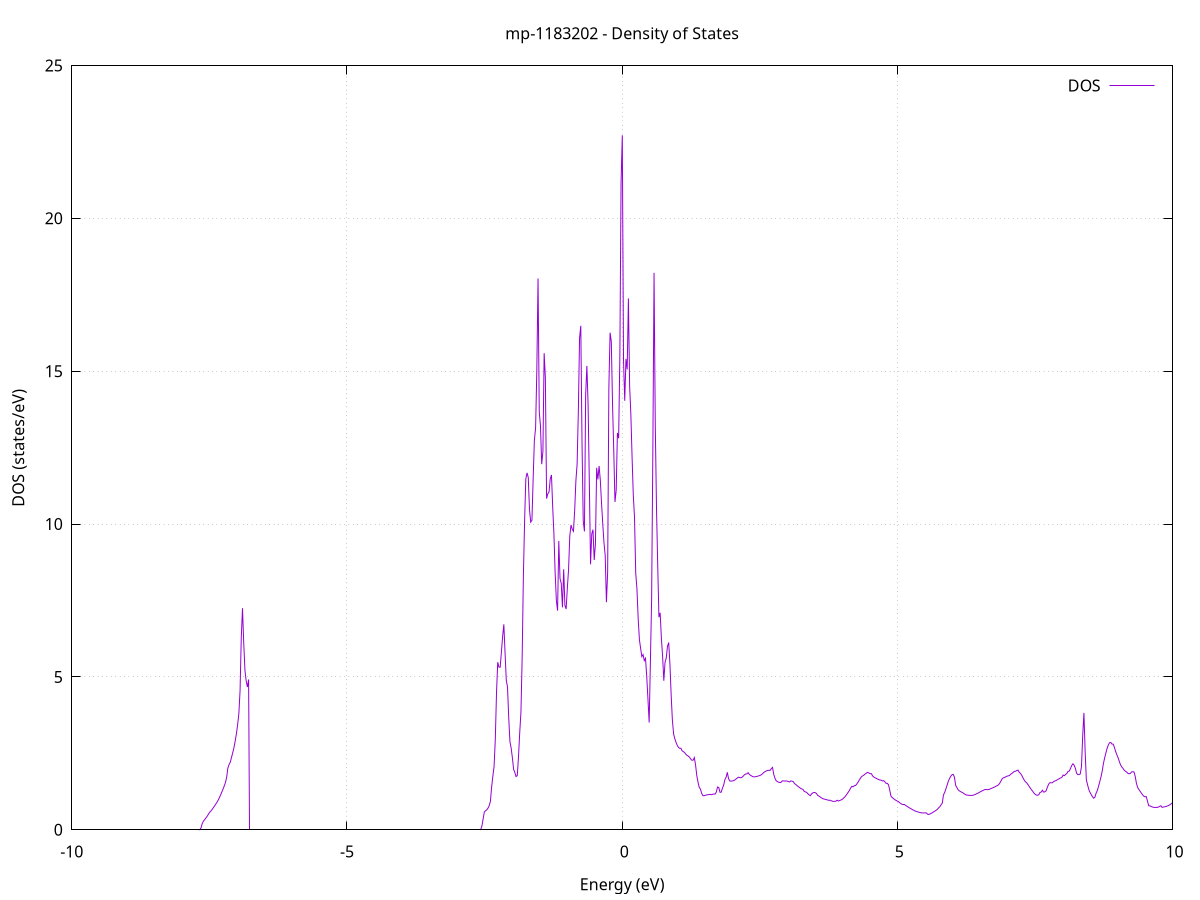 set title 'mp-1183202 - Density of States'
set xlabel 'Energy (eV)'
set ylabel 'DOS (states/eV)'
set grid
set xrange [-10:10]
set yrange [0:24.986]
set xzeroaxis lt -1
set terminal png size 800,600
set output 'mp-1183202_dos_gnuplot.png'
plot '-' using 1:2 with lines title 'DOS'
-9.694000 0.000000
-9.671800 0.000000
-9.649700 0.000000
-9.627500 0.000000
-9.605300 0.000000
-9.583100 0.000000
-9.560900 0.000000
-9.538700 0.000000
-9.516500 0.000000
-9.494300 0.000000
-9.472100 0.000000
-9.450000 0.000000
-9.427800 0.000000
-9.405600 0.000000
-9.383400 0.000000
-9.361200 0.000000
-9.339000 0.000000
-9.316800 0.000000
-9.294600 0.000000
-9.272400 0.000000
-9.250200 0.000000
-9.228100 0.000000
-9.205900 0.000000
-9.183700 0.000000
-9.161500 0.000000
-9.139300 0.000000
-9.117100 0.000000
-9.094900 0.000000
-9.072700 0.000000
-9.050500 0.000000
-9.028300 0.000000
-9.006200 0.000000
-8.984000 0.000000
-8.961800 0.000000
-8.939600 0.000000
-8.917400 0.000000
-8.895200 0.000000
-8.873000 0.000000
-8.850800 0.000000
-8.828600 0.000000
-8.806500 0.000000
-8.784300 0.000000
-8.762100 0.000000
-8.739900 0.000000
-8.717700 0.000000
-8.695500 0.000000
-8.673300 0.000000
-8.651100 0.000000
-8.628900 0.000000
-8.606700 0.000000
-8.584600 0.000000
-8.562400 0.000000
-8.540200 0.000000
-8.518000 0.000000
-8.495800 0.000000
-8.473600 0.000000
-8.451400 0.000000
-8.429200 0.000000
-8.407000 0.000000
-8.384800 0.000000
-8.362700 0.000000
-8.340500 0.000000
-8.318300 0.000000
-8.296100 0.000000
-8.273900 0.000000
-8.251700 0.000000
-8.229500 0.000000
-8.207300 0.000000
-8.185100 0.000000
-8.163000 0.000000
-8.140800 0.000000
-8.118600 0.000000
-8.096400 0.000000
-8.074200 0.000000
-8.052000 0.000000
-8.029800 0.000000
-8.007600 0.000000
-7.985400 0.000000
-7.963200 0.000000
-7.941100 0.000000
-7.918900 0.000000
-7.896700 0.000000
-7.874500 0.000000
-7.852300 0.000000
-7.830100 0.000000
-7.807900 0.000000
-7.785700 0.000000
-7.763500 0.000000
-7.741300 0.000000
-7.719200 0.000000
-7.697000 0.000000
-7.674800 0.000400
-7.652600 0.060600
-7.630400 0.199100
-7.608200 0.284200
-7.586000 0.328300
-7.563800 0.385600
-7.541600 0.436300
-7.519500 0.502600
-7.497300 0.567300
-7.475100 0.607200
-7.452900 0.659900
-7.430700 0.715100
-7.408500 0.773700
-7.386300 0.832500
-7.364100 0.894800
-7.341900 0.964500
-7.319700 1.044300
-7.297600 1.132900
-7.275400 1.228300
-7.253200 1.324500
-7.231000 1.428100
-7.208800 1.539000
-7.186600 1.710200
-7.164400 2.020900
-7.142200 2.132400
-7.120000 2.213500
-7.097800 2.368700
-7.075700 2.523200
-7.053500 2.684400
-7.031300 2.900800
-7.009100 3.138700
-6.986900 3.434100
-6.964700 3.794500
-6.942500 4.545600
-6.920300 6.293700
-6.898100 7.247400
-6.876000 6.116000
-6.853800 5.216600
-6.831600 4.871300
-6.809400 4.670100
-6.787200 4.915000
-6.765000 0.000000
-6.742800 0.000000
-6.720600 0.000000
-6.698400 0.000000
-6.676200 0.000000
-6.654100 0.000000
-6.631900 0.000000
-6.609700 0.000000
-6.587500 0.000000
-6.565300 0.000000
-6.543100 0.000000
-6.520900 0.000000
-6.498700 0.000000
-6.476500 0.000000
-6.454300 0.000000
-6.432200 0.000000
-6.410000 0.000000
-6.387800 0.000000
-6.365600 0.000000
-6.343400 0.000000
-6.321200 0.000000
-6.299000 0.000000
-6.276800 0.000000
-6.254600 0.000000
-6.232500 0.000000
-6.210300 0.000000
-6.188100 0.000000
-6.165900 0.000000
-6.143700 0.000000
-6.121500 0.000000
-6.099300 0.000000
-6.077100 0.000000
-6.054900 0.000000
-6.032700 0.000000
-6.010600 0.000000
-5.988400 0.000000
-5.966200 0.000000
-5.944000 0.000000
-5.921800 0.000000
-5.899600 0.000000
-5.877400 0.000000
-5.855200 0.000000
-5.833000 0.000000
-5.810800 0.000000
-5.788700 0.000000
-5.766500 0.000000
-5.744300 0.000000
-5.722100 0.000000
-5.699900 0.000000
-5.677700 0.000000
-5.655500 0.000000
-5.633300 0.000000
-5.611100 0.000000
-5.589000 0.000000
-5.566800 0.000000
-5.544600 0.000000
-5.522400 0.000000
-5.500200 0.000000
-5.478000 0.000000
-5.455800 0.000000
-5.433600 0.000000
-5.411400 0.000000
-5.389200 0.000000
-5.367100 0.000000
-5.344900 0.000000
-5.322700 0.000000
-5.300500 0.000000
-5.278300 0.000000
-5.256100 0.000000
-5.233900 0.000000
-5.211700 0.000000
-5.189500 0.000000
-5.167300 0.000000
-5.145200 0.000000
-5.123000 0.000000
-5.100800 0.000000
-5.078600 0.000000
-5.056400 0.000000
-5.034200 0.000000
-5.012000 0.000000
-4.989800 0.000000
-4.967600 0.000000
-4.945500 0.000000
-4.923300 0.000000
-4.901100 0.000000
-4.878900 0.000000
-4.856700 0.000000
-4.834500 0.000000
-4.812300 0.000000
-4.790100 0.000000
-4.767900 0.000000
-4.745700 0.000000
-4.723600 0.000000
-4.701400 0.000000
-4.679200 0.000000
-4.657000 0.000000
-4.634800 0.000000
-4.612600 0.000000
-4.590400 0.000000
-4.568200 0.000000
-4.546000 0.000000
-4.523900 0.000000
-4.501700 0.000000
-4.479500 0.000000
-4.457300 0.000000
-4.435100 0.000000
-4.412900 0.000000
-4.390700 0.000000
-4.368500 0.000000
-4.346300 0.000000
-4.324100 0.000000
-4.302000 0.000000
-4.279800 0.000000
-4.257600 0.000000
-4.235400 0.000000
-4.213200 0.000000
-4.191000 0.000000
-4.168800 0.000000
-4.146600 0.000000
-4.124400 0.000000
-4.102200 0.000000
-4.080100 0.000000
-4.057900 0.000000
-4.035700 0.000000
-4.013500 0.000000
-3.991300 0.000000
-3.969100 0.000000
-3.946900 0.000000
-3.924700 0.000000
-3.902500 0.000000
-3.880400 0.000000
-3.858200 0.000000
-3.836000 0.000000
-3.813800 0.000000
-3.791600 0.000000
-3.769400 0.000000
-3.747200 0.000000
-3.725000 0.000000
-3.702800 0.000000
-3.680600 0.000000
-3.658500 0.000000
-3.636300 0.000000
-3.614100 0.000000
-3.591900 0.000000
-3.569700 0.000000
-3.547500 0.000000
-3.525300 0.000000
-3.503100 0.000000
-3.480900 0.000000
-3.458700 0.000000
-3.436600 0.000000
-3.414400 0.000000
-3.392200 0.000000
-3.370000 0.000000
-3.347800 0.000000
-3.325600 0.000000
-3.303400 0.000000
-3.281200 0.000000
-3.259000 0.000000
-3.236900 0.000000
-3.214700 0.000000
-3.192500 0.000000
-3.170300 0.000000
-3.148100 0.000000
-3.125900 0.000000
-3.103700 0.000000
-3.081500 0.000000
-3.059300 0.000000
-3.037100 0.000000
-3.015000 0.000000
-2.992800 0.000000
-2.970600 0.000000
-2.948400 0.000000
-2.926200 0.000000
-2.904000 0.000000
-2.881800 0.000000
-2.859600 0.000000
-2.837400 0.000000
-2.815200 0.000000
-2.793100 0.000000
-2.770900 0.000000
-2.748700 0.000000
-2.726500 0.000000
-2.704300 0.000000
-2.682100 0.000000
-2.659900 0.000000
-2.637700 0.000000
-2.615500 0.000000
-2.593400 0.000000
-2.571200 0.006200
-2.549000 0.113700
-2.526800 0.344200
-2.504600 0.579200
-2.482400 0.622700
-2.460200 0.649100
-2.438000 0.705400
-2.415800 0.789200
-2.393600 0.930600
-2.371500 1.398700
-2.349300 1.753500
-2.327100 2.070600
-2.304900 2.941100
-2.282700 4.488100
-2.260500 5.481000
-2.238300 5.318700
-2.216100 5.317800
-2.193900 5.818200
-2.171700 6.317200
-2.149600 6.718600
-2.127400 5.785600
-2.105200 4.888000
-2.083000 4.672700
-2.060800 3.657300
-2.038600 2.882300
-2.016400 2.666500
-1.994200 2.353400
-1.972000 1.974400
-1.949900 1.876800
-1.927700 1.740300
-1.905500 1.771900
-1.883300 2.385200
-1.861100 3.173100
-1.838900 3.848100
-1.816700 5.631100
-1.794500 8.294900
-1.772300 10.108600
-1.750100 11.486200
-1.728000 11.673500
-1.705800 11.522100
-1.683600 10.475700
-1.661400 10.061300
-1.639200 10.125400
-1.617000 11.473700
-1.594800 12.740800
-1.572600 13.135300
-1.550400 15.018900
-1.528200 18.032300
-1.506100 13.676400
-1.483900 13.206300
-1.461700 11.959100
-1.439500 12.377300
-1.417300 15.589900
-1.395100 14.785000
-1.372900 10.832500
-1.350700 10.989000
-1.328500 11.049100
-1.306400 11.475400
-1.284200 11.606700
-1.262000 10.555300
-1.239800 9.684000
-1.217600 8.414800
-1.195400 7.503200
-1.173200 7.168100
-1.151000 9.446600
-1.128800 8.214300
-1.106600 8.058000
-1.084500 7.274200
-1.062300 8.520100
-1.040100 7.340700
-1.017900 7.219100
-0.995700 7.908800
-0.973500 8.515100
-0.951300 9.613000
-0.929100 9.969400
-0.906900 9.833500
-0.884700 9.762800
-0.862600 10.443700
-0.840400 11.417900
-0.818200 11.960100
-0.796000 13.671400
-0.773800 16.078500
-0.751600 16.484600
-0.729400 12.702500
-0.707200 10.109000
-0.685000 9.758300
-0.662900 14.226300
-0.640700 15.174000
-0.618500 13.895500
-0.596300 11.354400
-0.574100 8.682200
-0.551900 9.678800
-0.529700 9.815700
-0.507500 8.823300
-0.485300 9.359100
-0.463100 11.839600
-0.441000 11.459800
-0.418800 11.898400
-0.396600 11.432800
-0.374400 10.681600
-0.352200 10.001000
-0.330000 9.386200
-0.307800 8.970900
-0.285600 7.444200
-0.263400 8.423700
-0.241200 14.469600
-0.219100 16.260100
-0.196900 15.971400
-0.174700 13.921200
-0.152500 12.405300
-0.130300 10.721800
-0.108100 11.105900
-0.085900 12.980300
-0.063700 12.805900
-0.041500 15.496300
-0.019400 21.182700
0.002800 22.714100
0.025000 15.348400
0.047200 14.030900
0.069400 15.403000
0.091600 15.056700
0.113800 17.380700
0.136000 14.513400
0.158200 13.589100
0.180400 12.194500
0.202500 10.952300
0.224700 10.211300
0.246900 8.387300
0.269100 7.878900
0.291300 6.906300
0.313500 6.222100
0.335700 5.935800
0.357900 5.664400
0.380100 5.730500
0.402300 5.533100
0.424400 5.610600
0.446600 5.021500
0.468800 4.275500
0.491000 3.509100
0.513200 5.477600
0.535400 7.528800
0.557600 12.309400
0.579800 18.217400
0.602000 13.238800
0.624100 10.540400
0.646300 8.650300
0.668500 6.953100
0.690700 7.096700
0.712900 6.265600
0.735100 5.678000
0.757300 4.873800
0.779500 5.480000
0.801700 5.619000
0.823900 6.001700
0.846000 6.125000
0.868200 5.421400
0.890400 4.416600
0.912600 3.588100
0.934800 3.139100
0.957000 2.979700
0.979200 2.858700
1.001400 2.761200
1.023600 2.695800
1.045800 2.663000
1.067900 2.666500
1.090100 2.582800
1.112300 2.554400
1.134500 2.529200
1.156700 2.470100
1.178900 2.433200
1.201100 2.410900
1.223300 2.376400
1.245500 2.316300
1.267600 2.273600
1.289800 2.276500
1.312000 2.361700
1.334200 2.116000
1.356400 1.772900
1.378600 1.558100
1.400800 1.387000
1.423000 1.331700
1.445200 1.188700
1.467400 1.116500
1.489500 1.115200
1.511700 1.125200
1.533900 1.142400
1.556100 1.145500
1.578300 1.151000
1.600500 1.158900
1.622700 1.146500
1.644900 1.160800
1.667100 1.171200
1.689300 1.166000
1.711400 1.235300
1.733600 1.399200
1.755800 1.383000
1.778000 1.225700
1.800200 1.229000
1.822400 1.361900
1.844600 1.460400
1.866800 1.640300
1.889000 1.716000
1.911100 1.880200
1.933300 1.673600
1.955500 1.596400
1.977700 1.593600
1.999900 1.596200
2.022100 1.604900
2.044300 1.624000
2.066500 1.655900
2.088700 1.687800
2.110900 1.720100
2.133000 1.711900
2.155200 1.699700
2.177400 1.717600
2.199600 1.752700
2.221800 1.799600
2.244000 1.822800
2.266200 1.826800
2.288400 1.868600
2.310600 1.810900
2.332800 1.782200
2.354900 1.758100
2.377100 1.735600
2.399300 1.730100
2.421500 1.734100
2.443700 1.743400
2.465900 1.755300
2.488100 1.766700
2.510300 1.781400
2.532500 1.804600
2.554600 1.839300
2.576800 1.879700
2.599000 1.904700
2.621200 1.926300
2.643400 1.940300
2.665600 1.946300
2.687800 1.941800
2.710000 1.997700
2.732200 2.039700
2.754400 1.816400
2.776500 1.685500
2.798700 1.606400
2.820900 1.574700
2.843100 1.556200
2.865300 1.541500
2.887500 1.551300
2.909700 1.600600
2.931900 1.598200
2.954100 1.592800
2.976300 1.595900
2.998400 1.593100
3.020600 1.576800
3.042800 1.563800
3.065000 1.598300
3.087200 1.591400
3.109400 1.575500
3.131600 1.513000
3.153800 1.481700
3.176000 1.447100
3.198100 1.415000
3.220300 1.386700
3.242500 1.354100
3.264700 1.334600
3.286900 1.320500
3.309100 1.254600
3.331300 1.239400
3.353500 1.220600
3.375700 1.176400
3.397900 1.139800
3.420000 1.116800
3.442200 1.175600
3.464400 1.207300
3.486600 1.221300
3.508800 1.214600
3.531000 1.187400
3.553200 1.125700
3.575400 1.100900
3.597600 1.074800
3.619800 1.045700
3.641900 1.019800
3.664100 1.008100
3.686300 0.997100
3.708500 0.986400
3.730700 0.975700
3.752900 0.964800
3.775100 0.966600
3.797300 0.950500
3.819500 0.933900
3.841600 0.930500
3.863800 0.929400
3.886000 0.936100
3.908200 0.967400
3.930400 0.941000
3.952600 0.956300
3.974800 0.973100
3.997000 0.993700
4.019200 1.028900
4.041400 1.065000
4.063500 1.113500
4.085700 1.168600
4.107900 1.229000
4.130100 1.289600
4.152300 1.366500
4.174500 1.421700
4.196700 1.406300
4.218900 1.443000
4.241100 1.447900
4.263300 1.495700
4.285400 1.556300
4.307600 1.623000
4.329800 1.685700
4.352000 1.741500
4.374200 1.767500
4.396400 1.793800
4.418600 1.829300
4.440800 1.858600
4.463000 1.877600
4.485100 1.855000
4.507300 1.834400
4.529500 1.833700
4.551700 1.757000
4.573900 1.725200
4.596100 1.700800
4.618300 1.681100
4.640500 1.659000
4.662700 1.642200
4.684900 1.626600
4.707000 1.623600
4.729200 1.597100
4.751400 1.608100
4.773600 1.571000
4.795800 1.518400
4.818000 1.519300
4.840200 1.471400
4.862400 1.294400
4.884600 1.098400
4.906800 1.057700
4.928900 1.021800
4.951100 0.990700
4.973300 0.964400
4.995500 0.942100
5.017700 0.923700
5.039900 0.888400
5.062100 0.860300
5.084300 0.834000
5.106500 0.826400
5.128600 0.826700
5.150800 0.797600
5.173000 0.770500
5.195200 0.744800
5.217400 0.720600
5.239600 0.698000
5.261800 0.674000
5.284000 0.652100
5.306200 0.628400
5.328400 0.611100
5.350500 0.597200
5.372700 0.584700
5.394900 0.572800
5.417100 0.561500
5.439300 0.552900
5.461500 0.548600
5.483700 0.549400
5.505900 0.553700
5.528100 0.552400
5.550200 0.507500
5.572400 0.500400
5.594600 0.517700
5.616800 0.539100
5.639000 0.562300
5.661200 0.586600
5.683400 0.611900
5.705600 0.638300
5.727800 0.669600
5.750000 0.716500
5.772100 0.753100
5.794300 0.817500
5.816500 0.867700
5.838700 1.141100
5.860900 1.221700
5.883100 1.340500
5.905300 1.464700
5.927500 1.591200
5.949700 1.680100
5.971900 1.750500
5.994000 1.800100
6.016200 1.811200
6.038400 1.718200
6.060600 1.447400
6.082800 1.381300
6.105000 1.306000
6.127200 1.273900
6.149400 1.248000
6.171600 1.226200
6.193700 1.206900
6.215900 1.176900
6.238100 1.148300
6.260300 1.136900
6.282500 1.131100
6.304700 1.127200
6.326900 1.124800
6.349100 1.123800
6.371300 1.127800
6.393500 1.139600
6.415600 1.155100
6.437800 1.175100
6.460000 1.194600
6.482200 1.215500
6.504400 1.239200
6.526600 1.259600
6.548800 1.279500
6.571000 1.298800
6.593200 1.317800
6.615400 1.320700
6.637500 1.310300
6.659700 1.317100
6.681900 1.332200
6.704100 1.350200
6.726300 1.366500
6.748500 1.382600
6.770700 1.402700
6.792900 1.423600
6.815100 1.445600
6.837200 1.469100
6.859400 1.517900
6.881600 1.590200
6.903800 1.665700
6.926000 1.699400
6.948200 1.709900
6.970400 1.733600
6.992600 1.751300
7.014800 1.764400
7.037000 1.773100
7.059100 1.816200
7.081300 1.841200
7.103500 1.876100
7.125700 1.908200
7.147900 1.913400
7.170100 1.936200
7.192300 1.952400
7.214500 1.882200
7.236700 1.843000
7.258900 1.788600
7.281000 1.705600
7.303200 1.633400
7.325400 1.573700
7.347600 1.543500
7.369800 1.486900
7.392000 1.427300
7.414200 1.367200
7.436400 1.312400
7.458600 1.264100
7.480700 1.205100
7.502900 1.165000
7.525100 1.133800
7.547300 1.130300
7.569500 1.144900
7.591700 1.219300
7.613900 1.233300
7.636100 1.293100
7.658300 1.232700
7.680500 1.241200
7.702600 1.272900
7.724800 1.380700
7.747000 1.482300
7.769200 1.536800
7.791400 1.538600
7.813600 1.536300
7.835800 1.569700
7.858000 1.591100
7.880200 1.608100
7.902400 1.629900
7.924500 1.653700
7.946700 1.675100
7.968900 1.696500
7.991100 1.720000
8.013300 1.790000
8.035500 1.769700
8.057700 1.810100
8.079900 1.842300
8.102100 1.908200
8.124200 1.919200
8.146400 2.004600
8.168600 2.100700
8.190800 2.157800
8.213000 2.110900
8.235200 2.009000
8.257400 1.850200
8.279600 1.805700
8.301800 1.803800
8.324000 1.825000
8.346100 2.068700
8.368300 3.073000
8.390500 3.823200
8.412700 2.553300
8.434900 1.631500
8.457100 1.471400
8.479300 1.318600
8.501500 1.222100
8.523700 1.149000
8.545900 1.082300
8.568000 1.032500
8.590200 1.066800
8.612400 1.200200
8.634600 1.286700
8.656800 1.425900
8.679000 1.574200
8.701200 1.736800
8.723400 1.924200
8.745600 2.174600
8.767700 2.354400
8.789900 2.512500
8.812100 2.667300
8.834300 2.776500
8.856500 2.847100
8.878700 2.855200
8.900900 2.801400
8.923100 2.801000
8.945300 2.687700
8.967500 2.556000
8.989600 2.452700
9.011800 2.356000
9.034000 2.233600
9.056200 2.122700
9.078400 2.056600
9.100600 2.009100
9.122800 1.946500
9.145000 1.916800
9.167200 1.886100
9.189400 1.846500
9.211500 1.831900
9.233700 1.844300
9.255900 1.891300
9.278100 1.899800
9.300300 1.891600
9.322500 1.747100
9.344700 1.518800
9.366900 1.383500
9.389100 1.317500
9.411200 1.260500
9.433400 1.204400
9.455600 1.145800
9.477800 1.101200
9.500000 1.079700
9.522200 1.087500
9.544400 0.948300
9.566600 0.788200
9.588800 0.783000
9.611000 0.762000
9.633100 0.746600
9.655300 0.736100
9.677500 0.730500
9.699700 0.729700
9.721900 0.733800
9.744100 0.741100
9.766300 0.767600
9.788500 0.785100
9.810700 0.733900
9.832900 0.741800
9.855000 0.751000
9.877200 0.760800
9.899400 0.772700
9.921600 0.788600
9.943800 0.808900
9.966000 0.835000
9.988200 0.867700
10.010400 0.906800
10.032600 0.952600
10.054700 0.993800
10.076900 1.036600
10.099100 1.101400
10.121300 1.175800
10.143500 1.299600
10.165700 1.409600
10.187900 1.524200
10.210100 1.705600
10.232300 2.015400
10.254500 2.204500
10.276600 2.233100
10.298800 2.170800
10.321000 2.196800
10.343200 2.210700
10.365400 2.295100
10.387600 2.542800
10.409800 2.545600
10.432000 2.460200
10.454200 2.462300
10.476400 2.472000
10.498500 2.471800
10.520700 2.441500
10.542900 2.406500
10.565100 2.359600
10.587300 2.311100
10.609500 2.282200
10.631700 2.213600
10.653900 2.119100
10.676100 2.020700
10.698200 1.953000
10.720400 1.912700
10.742600 1.887400
10.764800 1.906100
10.787000 1.913900
10.809200 1.892200
10.831400 1.864500
10.853600 1.762400
10.875800 1.672400
10.898000 1.598600
10.920100 1.553000
10.942300 1.514300
10.964500 1.605000
10.986700 1.622000
11.008900 1.619900
11.031100 1.634500
11.053300 1.662400
11.075500 1.695200
11.097700 1.755900
11.119900 1.799600
11.142000 1.858500
11.164200 1.886000
11.186400 1.910000
11.208600 1.994300
11.230800 2.118400
11.253000 2.152100
11.275200 2.154700
11.297400 2.147100
11.319600 2.159600
11.341700 2.183100
11.363900 2.207600
11.386100 2.135200
11.408300 2.112400
11.430500 2.110500
11.452700 2.108000
11.474900 2.105600
11.497100 2.113600
11.519300 2.115200
11.541500 2.122900
11.563600 2.115400
11.585800 2.037700
11.608000 1.956300
11.630200 1.869000
11.652400 1.781500
11.674600 1.724400
11.696800 1.677000
11.719000 1.640500
11.741200 1.609400
11.763400 1.569500
11.785500 1.547300
11.807700 1.532200
11.829900 1.525700
11.852100 1.529700
11.874300 1.546500
11.896500 1.579200
11.918700 1.622500
11.940900 1.688800
11.963100 1.780600
11.985200 1.859400
12.007400 1.919400
12.029600 1.984800
12.051800 2.044700
12.074000 2.098600
12.096200 2.180200
12.118400 2.289700
12.140600 2.414900
12.162800 2.561600
12.185000 2.716600
12.207100 2.964000
12.229300 3.013500
12.251500 2.968000
12.273700 2.908100
12.295900 2.853100
12.318100 2.804900
12.340300 2.776400
12.362500 2.792500
12.384700 2.732000
12.406900 2.661600
12.429000 2.611300
12.451200 2.559400
12.473400 2.508300
12.495600 2.419600
12.517800 2.283000
12.540000 2.175200
12.562200 2.051100
12.584400 1.930600
12.606600 1.863200
12.628700 1.823300
12.650900 1.793900
12.673100 1.735500
12.695300 1.786700
12.717500 1.741100
12.739700 1.680700
12.761900 1.622800
12.784100 1.558800
12.806300 1.487000
12.828500 1.431500
12.850600 1.390300
12.872800 1.357500
12.895000 1.317200
12.917200 1.271600
12.939400 1.273100
12.961600 1.261000
12.983800 1.232400
13.006000 1.197800
13.028200 1.182900
13.050400 1.188800
13.072500 1.200600
13.094700 1.216900
13.116900 1.238000
13.139100 1.256100
13.161300 1.272400
13.183500 1.288100
13.205700 1.331100
13.227900 1.318100
13.250100 1.282000
13.272200 1.281500
13.294400 1.286400
13.316600 1.292000
13.338800 1.297300
13.361000 1.313700
13.383200 1.327400
13.405400 1.336200
13.427600 1.342900
13.449800 1.349600
13.472000 1.359400
13.494100 1.376100
13.516300 1.405600
13.538500 1.441100
13.560700 1.476300
13.582900 1.510000
13.605100 1.543800
13.627300 1.573900
13.649500 1.601000
13.671700 1.628700
13.693900 1.663800
13.716000 1.697900
13.738200 1.725300
13.760400 1.768400
13.782600 1.810100
13.804800 1.839400
13.827000 1.780400
13.849200 1.726200
13.871400 1.719500
13.893600 1.743100
13.915700 1.780600
13.937900 1.838900
13.960100 1.893500
13.982300 1.927700
14.004500 1.942800
14.026700 1.903400
14.048900 1.893100
14.071100 1.878900
14.093300 1.885700
14.115500 1.894700
14.137600 1.899800
14.159800 1.902700
14.182000 1.906100
14.204200 1.896600
14.226400 1.893800
14.248600 1.885000
14.270800 1.909900
14.293000 1.957700
14.315200 2.060100
14.337400 2.222900
14.359500 2.400200
14.381700 2.292300
14.403900 2.247800
14.426100 2.201500
14.448300 2.134500
14.470500 2.044800
14.492700 1.988300
14.514900 1.977100
14.537100 1.993400
14.559200 2.010200
14.581400 2.040000
14.603600 2.097000
14.625800 2.095700
14.648000 2.085700
14.670200 2.064600
14.692400 2.029100
14.714600 1.987200
14.736800 1.940400
14.759000 1.984800
14.781100 1.947100
14.803300 1.923900
14.825500 1.890500
14.847700 1.851400
14.869900 1.826100
14.892100 1.799700
14.914300 1.781100
14.936500 1.745500
14.958700 1.734200
14.980900 1.705000
15.003000 1.640300
15.025200 1.608000
15.047400 1.588700
15.069600 1.574600
15.091800 1.570000
15.114000 1.567500
15.136200 1.564800
15.158400 1.564300
15.180600 1.565200
15.202700 1.567200
15.224900 1.569600
15.247100 1.572900
15.269300 1.589900
15.291500 1.599500
15.313700 1.598700
15.335900 1.617100
15.358100 1.637400
15.380300 1.655600
15.402500 1.626400
15.424600 1.624600
15.446800 1.635600
15.469000 1.654400
15.491200 1.680900
15.513400 1.710300
15.535600 1.758100
15.557800 1.887800
15.580000 1.945500
15.602200 1.960200
15.624400 1.996800
15.646500 1.956400
15.668700 1.940600
15.690900 1.948300
15.713100 1.994200
15.735300 2.043200
15.757500 2.041600
15.779700 2.010400
15.801900 1.963000
15.824100 1.919000
15.846200 1.885100
15.868400 1.862700
15.890600 1.848400
15.912800 1.836800
15.935000 1.823400
15.957200 1.793300
15.979400 1.765500
16.001600 1.746200
16.023800 1.724900
16.046000 1.715400
16.068100 1.709500
16.090300 1.701500
16.112500 1.696300
16.134700 1.690500
16.156900 1.686300
16.179100 1.683500
16.201300 1.682100
16.223500 1.725400
16.245700 1.756600
16.267800 1.765500
16.290000 1.764500
16.312200 1.753900
16.334400 1.735600
16.356600 1.705000
16.378800 1.692700
16.401000 1.726000
16.423200 1.745700
16.445400 1.764200
16.467600 1.798700
16.489700 1.900100
16.511900 1.958200
16.534100 1.975400
16.556300 2.149900
16.578500 1.984700
16.600700 2.015500
16.622900 2.059800
16.645100 2.060000
16.667300 2.090800
16.689500 2.145300
16.711600 2.254800
16.733800 2.313100
16.756000 2.357100
16.778200 2.370200
16.800400 2.378600
16.822600 2.385800
16.844800 2.413000
16.867000 2.430000
16.889200 2.439200
16.911300 2.482700
16.933500 2.562600
16.955700 2.568900
16.977900 2.552300
17.000100 2.390000
17.022300 2.293100
17.044500 2.233900
17.066700 2.187700
17.088900 2.101100
17.111100 1.978500
17.133200 1.928100
17.155400 1.884500
17.177600 1.847200
17.199800 1.835500
17.222000 1.890600
17.244200 1.934500
17.266400 1.947500
17.288600 1.959200
17.310800 1.969100
17.333000 1.946500
17.355100 1.916300
17.377300 1.852400
17.399500 1.824900
17.421700 1.801100
17.443900 1.790100
17.466100 1.810200
17.488300 1.837000
17.510500 1.855400
17.532700 1.872800
17.554800 1.879700
17.577000 1.884100
17.599200 1.894400
17.621400 1.934300
17.643600 1.978000
17.665800 2.013700
17.688000 2.064200
17.710200 2.123900
17.732400 2.229400
17.754600 2.280900
17.776700 2.332100
17.798900 2.379200
17.821100 2.438700
17.843300 2.566300
17.865500 2.771500
17.887700 2.654500
17.909900 2.504600
17.932100 2.550100
17.954300 2.633700
17.976500 2.642500
17.998600 2.591300
18.020800 2.448700
18.043000 2.441400
18.065200 2.446900
18.087400 2.468000
18.109600 2.428600
18.131800 2.344800
18.154000 2.214700
18.176200 1.983900
18.198300 1.971100
18.220500 1.936600
18.242700 1.910100
18.264900 1.910200
18.287100 1.891400
18.309300 1.881200
18.331500 1.862400
18.353700 1.848800
18.375900 1.872700
18.398100 1.888500
18.420200 2.122200
18.442400 2.161400
18.464600 2.209500
18.486800 2.315200
18.509000 2.394800
18.531200 2.467000
18.553400 2.544900
18.575600 2.803200
18.597800 2.775100
18.620000 2.819800
18.642100 3.020400
18.664300 3.010600
18.686500 3.103400
18.708700 3.021400
18.730900 3.089400
18.753100 3.208500
18.775300 3.248800
18.797500 3.262200
18.819700 3.239100
18.841800 3.207700
18.864000 3.192600
18.886200 3.219000
18.908400 3.283300
18.930600 3.229900
18.952800 3.114100
18.975000 3.020000
18.997200 2.906900
19.019400 2.776600
19.041600 2.521800
19.063700 2.422200
19.085900 2.336500
19.108100 2.257400
19.130300 2.192600
19.152500 2.150400
19.174700 2.135300
19.196900 2.141400
19.219100 2.120700
19.241300 2.148800
19.263500 2.241700
19.285600 2.340700
19.307800 2.440300
19.330000 2.540300
19.352200 2.631700
19.374400 2.716200
19.396600 2.858500
19.418800 2.938600
19.441000 2.938000
19.463200 2.895700
19.485300 2.806900
19.507500 2.761500
19.529700 2.687800
19.551900 2.639300
19.574100 2.850400
19.596300 2.583900
19.618500 2.523100
19.640700 2.498100
19.662900 2.478700
19.685100 2.464700
19.707200 2.457600
19.729400 2.453700
19.751600 2.451600
19.773800 2.454500
19.796000 2.469200
19.818200 2.486800
19.840400 2.521600
19.862600 2.583400
19.884800 2.677400
19.907000 2.752800
19.929100 2.860300
19.951300 3.016700
19.973500 3.082900
19.995700 3.156900
20.017900 3.249000
20.040100 3.333400
20.062300 3.319300
20.084500 3.285000
20.106700 3.078000
20.128800 2.965300
20.151000 2.876700
20.173200 2.843100
20.195400 2.957900
20.217600 2.684900
20.239800 2.669100
20.262000 2.654300
20.284200 2.639100
20.306400 2.637000
20.328600 2.690700
20.350700 2.787400
20.372900 2.963600
20.395100 3.073000
20.417300 2.976600
20.439500 2.812800
20.461700 2.673800
20.483900 2.584900
20.506100 2.517300
20.528300 2.465600
20.550500 2.419900
20.572600 2.390400
20.594800 2.353100
20.617000 2.323400
20.639200 2.291100
20.661400 2.247400
20.683600 2.212500
20.705800 2.170000
20.728000 2.111400
20.750200 2.096400
20.772300 2.101600
20.794500 2.136700
20.816700 2.181100
20.838900 2.203600
20.861100 2.243500
20.883300 2.346000
20.905500 2.533000
20.927700 2.657800
20.949900 2.816500
20.972100 2.906700
20.994200 2.981800
21.016400 3.108400
21.038600 3.151900
21.060800 2.982100
21.083000 2.785100
21.105200 2.760700
21.127400 2.749400
21.149600 2.737200
21.171800 2.741300
21.194000 2.798100
21.216100 2.897000
21.238300 2.863400
21.260500 2.364800
21.282700 2.203000
21.304900 2.118700
21.327100 2.051900
21.349300 2.034900
21.371500 2.051200
21.393700 2.115900
21.415800 2.200000
21.438000 2.215900
21.460200 2.275600
21.482400 2.377500
21.504600 2.460100
21.526800 2.490200
21.549000 2.496300
21.571200 2.562400
21.593400 2.654700
21.615600 2.800100
21.637700 2.831800
21.659900 2.871500
21.682100 2.909900
21.704300 2.948300
21.726500 3.028000
21.748700 3.063700
21.770900 3.019400
21.793100 2.910600
21.815300 2.834700
21.837500 2.762400
21.859600 2.694300
21.881800 2.613900
21.904000 2.563200
21.926200 2.512200
21.948400 2.465800
21.970600 2.401100
21.992800 2.357300
22.015000 2.333100
22.037200 2.353200
22.059300 2.414900
22.081500 2.478500
22.103700 2.630000
22.125900 2.878700
22.148100 2.985400
22.170300 2.938800
22.192500 2.763000
22.214700 2.708500
22.236900 2.634600
22.259100 2.543800
22.281200 2.441100
22.303400 2.293900
22.325600 2.131600
22.347800 1.979400
22.370000 1.846900
22.392200 1.758800
22.414400 1.721200
22.436600 1.680000
22.458800 1.649500
22.481000 1.636300
22.503100 1.632400
22.525300 1.642300
22.547500 1.665500
22.569700 1.699900
22.591900 1.744400
22.614100 1.808000
22.636300 1.868200
22.658500 1.930800
22.680700 1.986600
22.702800 2.045200
22.725000 2.063000
22.747200 2.150800
22.769400 2.194900
22.791600 2.214400
22.813800 2.234000
22.836000 2.273300
22.858200 2.420600
22.880400 2.516400
22.902600 2.600800
22.924700 2.642100
22.946900 2.641600
22.969100 2.685900
22.991300 2.836500
23.013500 2.809700
23.035700 2.767300
23.057900 2.774700
23.080100 2.791500
23.102300 2.827200
23.124500 2.890100
23.146600 2.872400
23.168800 2.857400
23.191000 2.874100
23.213200 3.021100
23.235400 2.920700
23.257600 2.891200
23.279800 2.813000
23.302000 2.819600
23.324200 2.926000
23.346300 2.820200
23.368500 2.793600
23.390700 3.067300
23.412900 2.709800
23.435100 2.636700
23.457300 2.563700
23.479500 2.487600
23.501700 2.482800
23.523900 2.390300
23.546100 2.354200
23.568200 2.324500
23.590400 2.210600
23.612600 2.185700
23.634800 2.177700
23.657000 2.235500
23.679200 2.252900
23.701400 2.255400
23.723600 2.410500
23.745800 2.545700
23.768000 2.627000
23.790100 2.665500
23.812300 2.697000
23.834500 2.751900
23.856700 2.778600
23.878900 2.742600
23.901100 2.792200
23.923300 2.879500
23.945500 2.957700
23.967700 3.022600
23.989800 3.095100
24.012000 3.166500
24.034200 3.132100
24.056400 2.935400
24.078600 2.764700
24.100800 2.724700
24.123000 2.662500
24.145200 2.645800
24.167400 2.597700
24.189600 2.558100
24.211700 2.538100
24.233900 2.604900
24.256100 2.638500
24.278300 2.499800
24.300500 2.371500
24.322700 2.503200
24.344900 2.415000
24.367100 2.436500
24.389300 2.462300
24.411500 2.487900
24.433600 2.508300
24.455800 2.614300
24.478000 2.537200
24.500200 2.423300
24.522400 2.283500
24.544600 2.137900
24.566800 2.018200
24.589000 1.943300
24.611200 1.902900
24.633300 1.902700
24.655500 1.938700
24.677700 1.990700
24.699900 2.029700
24.722100 2.068800
24.744300 2.118200
24.766500 2.187300
24.788700 2.302300
24.810900 2.377700
24.833100 2.491000
24.855200 2.544600
24.877400 2.576500
24.899600 2.600100
24.921800 2.633100
24.944000 2.704000
24.966200 2.628900
24.988400 2.545800
25.010600 2.496700
25.032800 2.404700
25.055000 2.312300
25.077100 2.254600
25.099300 2.232600
25.121500 2.247200
25.143700 2.252600
25.165900 2.243200
25.188100 2.260000
25.210300 2.290800
25.232500 2.342600
25.254700 2.386800
25.276800 2.428100
25.299000 2.475800
25.321200 2.520300
25.343400 2.580200
25.365600 2.660700
25.387800 2.744400
25.410000 2.743200
25.432200 2.718200
25.454400 2.701100
25.476600 2.732200
25.498700 2.759000
25.520900 2.703200
25.543100 2.624500
25.565300 2.604900
25.587500 2.599300
25.609700 2.606300
25.631900 2.644900
25.654100 2.480600
25.676300 2.418500
25.698500 2.397400
25.720600 2.379400
25.742800 2.367900
25.765000 2.327300
25.787200 2.335200
25.809400 2.311200
25.831600 2.325200
25.853800 2.352400
25.876000 2.400700
25.898200 2.466700
25.920300 2.530000
25.942500 2.555100
25.964700 2.579000
25.986900 2.642500
26.009100 2.629800
26.031300 2.558600
26.053500 2.444200
26.075700 2.433900
26.097900 2.423900
26.120100 2.404000
26.142200 2.390900
26.164400 2.384000
26.186600 2.404200
26.208800 2.331900
26.231000 2.265100
26.253200 2.233500
26.275400 2.224800
26.297600 2.256100
26.319800 2.282100
26.341900 2.450600
26.364100 2.675400
26.386300 2.922800
26.408500 2.918900
26.430700 2.973400
26.452900 3.010000
26.475100 2.920900
26.497300 2.776700
26.519500 2.530100
26.541700 2.434300
26.563800 2.399700
26.586000 2.419900
26.608200 2.450900
26.630400 2.487400
26.652600 2.524300
26.674800 2.550800
26.697000 2.619000
26.719200 2.700800
26.741400 2.822600
26.763600 2.932800
26.785700 3.047600
26.807900 3.201900
26.830100 3.226700
26.852300 3.268700
26.874500 3.239000
26.896700 3.188200
26.918900 3.131200
26.941100 3.126500
26.963300 3.051800
26.985400 2.994300
27.007600 2.920300
27.029800 2.866100
27.052000 2.877700
27.074200 2.891000
27.096400 2.904000
27.118600 2.922300
27.140800 2.957900
27.163000 3.184000
27.185200 3.346700
27.207300 3.442300
27.229500 3.427900
27.251700 3.386500
27.273900 3.341300
27.296100 3.305600
27.318300 3.309600
27.340500 3.330200
27.362700 3.033800
27.384900 3.065600
27.407100 3.107200
27.429200 3.172500
27.451400 3.230400
27.473600 3.271100
27.495800 3.306900
27.518000 3.418100
27.540200 3.526600
27.562400 3.625500
27.584600 3.757300
27.606800 3.855200
27.628900 3.830600
27.651100 3.607500
27.673300 3.426300
27.695500 3.296500
27.717700 3.176500
27.739900 3.115400
27.762100 3.070100
27.784300 3.088500
27.806500 3.153200
27.828700 3.134500
27.850800 3.121200
27.873000 3.099500
27.895200 3.077200
27.917400 3.079600
27.939600 3.127800
27.961800 3.094800
27.984000 3.065500
28.006200 3.035300
28.028400 3.014600
28.050600 3.083100
28.072700 3.164800
28.094900 3.199500
28.117100 3.152100
28.139300 3.101400
28.161500 3.083600
28.183700 3.039000
28.205900 2.933100
28.228100 2.753100
28.250300 2.593500
28.272400 2.502000
28.294600 2.481400
28.316800 2.511400
28.339000 2.576300
28.361200 2.589600
28.383400 2.697700
28.405600 2.599700
28.427800 2.643900
28.450000 2.708400
28.472200 2.766600
28.494300 2.792200
28.516500 2.791500
28.538700 2.776900
28.560900 2.746800
28.583100 2.724700
28.605300 2.721200
28.627500 2.544400
28.649700 2.446100
28.671900 2.463000
28.694100 2.490200
28.716200 2.527200
28.738400 2.570200
28.760600 2.663100
28.782800 2.732200
28.805000 2.759900
28.827200 2.823500
28.849400 2.917700
28.871600 3.011700
28.893800 3.109400
28.915900 3.218700
28.938100 3.299300
28.960300 3.445500
28.982500 3.580500
29.004700 3.647400
29.026900 3.609100
29.049100 3.501700
29.071300 3.374500
29.093500 3.305100
29.115700 3.252300
29.137800 3.201400
29.160000 3.149200
29.182200 3.076200
29.204400 3.043800
29.226600 2.938000
29.248800 2.876500
29.271000 2.801600
29.293200 2.721100
29.315400 2.614700
29.337600 2.608100
29.359700 2.526900
29.381900 2.550100
29.404100 2.630700
29.426300 2.935300
29.448500 3.086300
29.470700 3.156400
29.492900 3.247600
29.515100 3.315200
29.537300 3.320400
29.559400 3.314200
29.581600 3.341000
29.603800 3.360400
29.626000 3.418200
29.648200 3.521100
29.670400 3.686300
29.692600 3.631700
29.714800 3.551800
29.737000 3.476200
29.759200 3.336500
29.781300 3.203600
29.803500 3.068500
29.825700 2.959000
29.847900 2.893400
29.870100 2.841400
29.892300 2.767100
29.914500 2.705500
29.936700 2.673400
29.958900 2.646200
29.981100 2.842900
30.003200 2.866300
30.025400 2.904900
30.047600 2.948100
30.069800 3.011800
30.092000 3.063700
30.114200 3.056600
30.136400 3.042600
30.158600 3.010500
30.180800 2.930600
30.202900 2.839000
30.225100 2.730300
30.247300 2.623100
30.269500 2.474900
30.291700 2.306400
30.313900 2.173200
30.336100 2.057700
30.358300 1.961500
30.380500 1.880300
30.402700 1.813600
30.424800 1.753200
30.447000 1.678200
30.469200 1.627000
30.491400 1.577300
30.513600 1.531200
30.535800 1.488000
30.558000 1.447800
30.580200 1.409400
30.602400 1.375600
30.624600 1.342800
30.646700 1.310300
30.668900 1.276700
30.691100 1.244100
30.713300 1.211700
30.735500 1.179500
30.757700 1.197400
30.779900 1.133700
30.802100 1.114500
30.824300 1.098300
30.846400 1.096100
30.868600 1.085200
30.890800 1.064700
30.913000 1.023800
30.935200 0.953100
30.957400 0.908100
30.979600 0.873300
31.001800 0.847000
31.024000 0.836500
31.046200 0.802900
31.068300 0.751200
31.090500 0.706000
31.112700 0.672300
31.134900 0.646200
31.157100 0.628300
31.179300 0.618400
31.201500 0.600300
31.223700 0.577800
31.245900 0.572200
31.268100 0.568200
31.290200 0.575500
31.312400 0.578500
31.334600 0.576800
31.356800 0.570200
31.379000 0.558800
31.401200 0.542600
31.423400 0.529600
31.445600 0.492800
31.467800 0.466000
31.489900 0.448100
31.512100 0.425600
31.534300 0.401500
31.556500 0.383500
31.578700 0.385100
31.600900 0.389200
31.623100 0.387000
31.645300 0.379500
31.667500 0.370600
31.689700 0.349200
31.711800 0.323800
31.734000 0.301100
31.756200 0.281500
31.778400 0.262900
31.800600 0.251400
31.822800 0.240100
31.845000 0.230900
31.867200 0.221300
31.889400 0.211200
31.911600 0.200600
31.933700 0.189900
31.955900 0.179900
31.978100 0.170700
32.000300 0.162400
32.022500 0.154900
32.044700 0.148100
32.066900 0.141500
32.089100 0.135000
32.111300 0.128600
32.133400 0.122400
32.155600 0.116200
32.177800 0.110000
32.200000 0.105100
32.222200 0.100700
32.244400 0.096600
32.266600 0.092700
32.288800 0.089200
32.311000 0.085900
32.333200 0.083000
32.355300 0.080500
32.377500 0.078100
32.399700 0.075800
32.421900 0.052600
32.444100 0.033700
32.466300 0.027300
32.488500 0.021600
32.510700 0.016500
32.532900 0.012200
32.555100 0.008500
32.577200 0.005400
32.599400 0.003100
32.621600 0.001400
32.643800 0.000400
32.666000 0.000000
32.688200 0.000000
32.710400 0.000000
32.732600 0.000000
32.754800 0.000000
32.776900 0.000000
32.799100 0.000000
32.821300 0.000000
32.843500 0.000000
32.865700 0.000000
32.887900 0.000000
32.910100 0.000000
32.932300 0.000000
32.954500 0.000000
32.976700 0.000000
32.998800 0.000000
33.021000 0.000000
33.043200 0.000000
33.065400 0.000000
33.087600 0.000000
33.109800 0.000000
33.132000 0.000000
33.154200 0.000000
33.176400 0.000000
33.198600 0.000000
33.220700 0.000000
33.242900 0.000000
33.265100 0.000000
33.287300 0.000000
33.309500 0.000000
33.331700 0.000000
33.353900 0.000000
33.376100 0.000000
33.398300 0.000000
33.420400 0.000000
33.442600 0.000000
33.464800 0.000000
33.487000 0.000000
33.509200 0.000000
33.531400 0.000000
33.553600 0.000000
33.575800 0.000000
33.598000 0.000000
33.620200 0.000000
33.642300 0.000000
33.664500 0.000000
33.686700 0.000000
33.708900 0.000000
33.731100 0.000000
33.753300 0.000000
33.775500 0.000000
33.797700 0.000000
33.819900 0.000000
33.842100 0.000000
33.864200 0.000000
33.886400 0.000000
33.908600 0.000000
33.930800 0.000000
33.953000 0.000000
33.975200 0.000000
33.997400 0.000000
34.019600 0.000000
34.041800 0.000000
34.063900 0.000000
34.086100 0.000000
34.108300 0.000000
34.130500 0.000000
34.152700 0.000000
34.174900 0.000000
34.197100 0.000000
34.219300 0.000000
34.241500 0.000000
34.263700 0.000000
34.285800 0.000000
34.308000 0.000000
34.330200 0.000000
34.352400 0.000000
34.374600 0.000000
34.396800 0.000000
34.419000 0.000000
34.441200 0.000000
34.463400 0.000000
34.485600 0.000000
34.507700 0.000000
34.529900 0.000000
34.552100 0.000000
34.574300 0.000000
34.596500 0.000000
34.618700 0.000000
34.640900 0.000000
34.663100 0.000000
34.685300 0.000000
e
